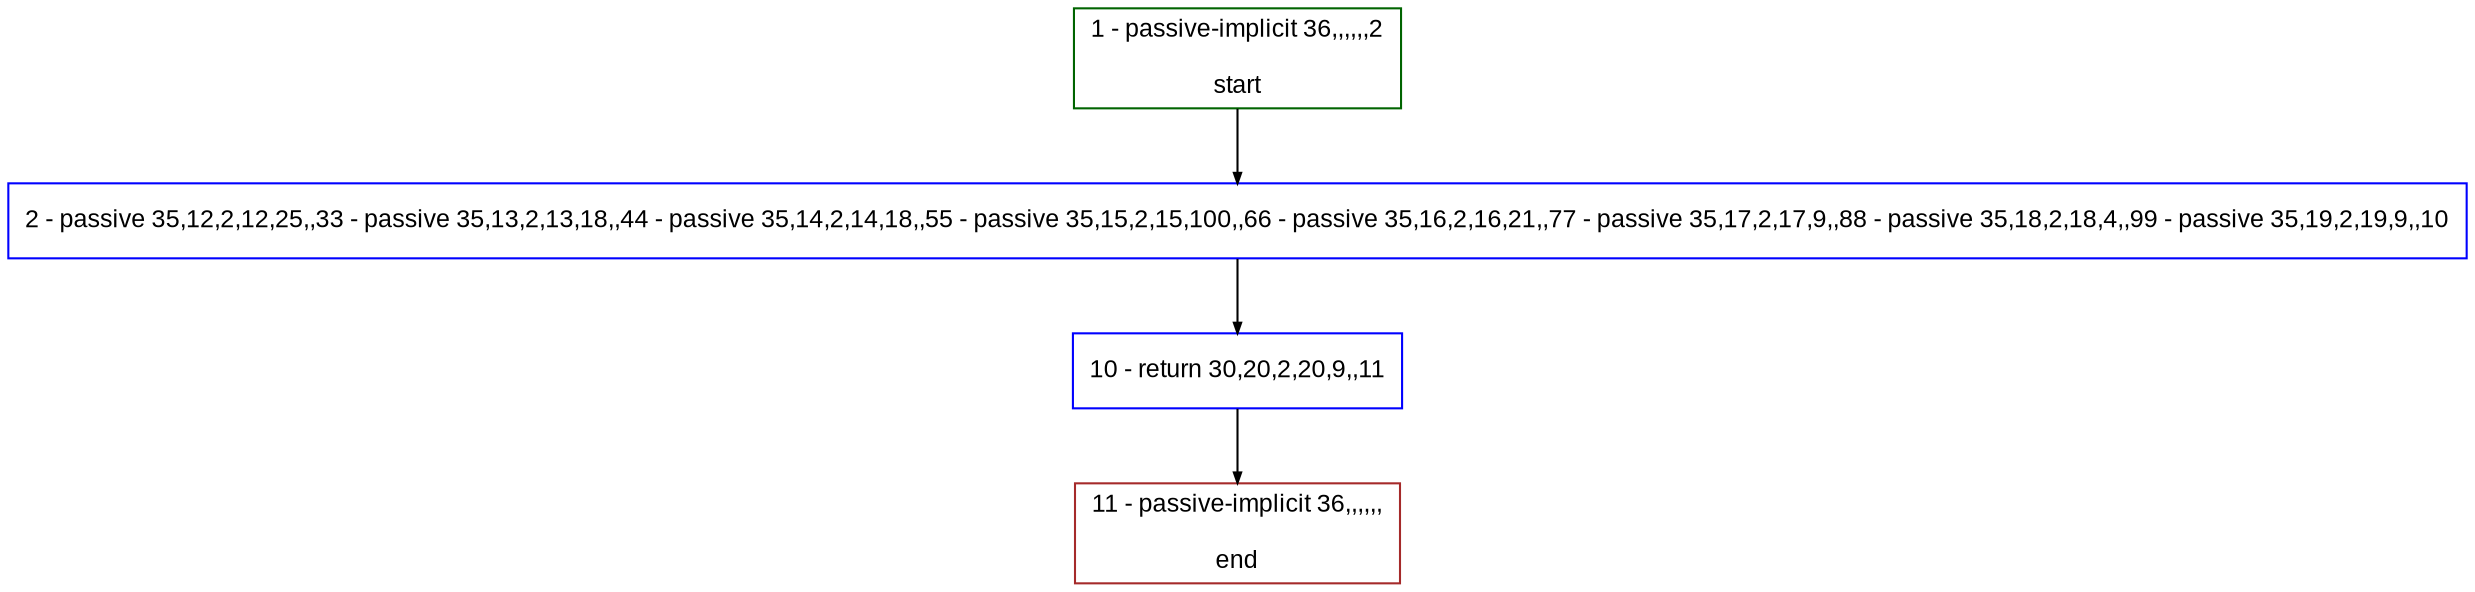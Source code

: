 digraph "" {
  graph [pack="true", label="", fontsize="12", packmode="clust", fontname="Arial", fillcolor="#FFFFCC", bgcolor="white", style="rounded,filled", compound="true"];
  node [node_initialized="no", label="", color="grey", fontsize="12", fillcolor="white", fontname="Arial", style="filled", shape="rectangle", compound="true", fixedsize="false"];
  edge [fontcolor="black", arrowhead="normal", arrowtail="none", arrowsize="0.5", ltail="", label="", color="black", fontsize="12", lhead="", fontname="Arial", dir="forward", compound="true"];
  __N1 [label="2 - passive 35,12,2,12,25,,33 - passive 35,13,2,13,18,,44 - passive 35,14,2,14,18,,55 - passive 35,15,2,15,100,,66 - passive 35,16,2,16,21,,77 - passive 35,17,2,17,9,,88 - passive 35,18,2,18,4,,99 - passive 35,19,2,19,9,,10", color="#0000ff", fillcolor="#ffffff", style="filled", shape="box"];
  __N2 [label="1 - passive-implicit 36,,,,,,2\n\nstart", color="#006400", fillcolor="#ffffff", style="filled", shape="box"];
  __N3 [label="10 - return 30,20,2,20,9,,11", color="#0000ff", fillcolor="#ffffff", style="filled", shape="box"];
  __N4 [label="11 - passive-implicit 36,,,,,,\n\nend", color="#a52a2a", fillcolor="#ffffff", style="filled", shape="box"];
  __N2 -> __N1 [arrowhead="normal", arrowtail="none", color="#000000", label="", dir="forward"];
  __N1 -> __N3 [arrowhead="normal", arrowtail="none", color="#000000", label="", dir="forward"];
  __N3 -> __N4 [arrowhead="normal", arrowtail="none", color="#000000", label="", dir="forward"];
}
